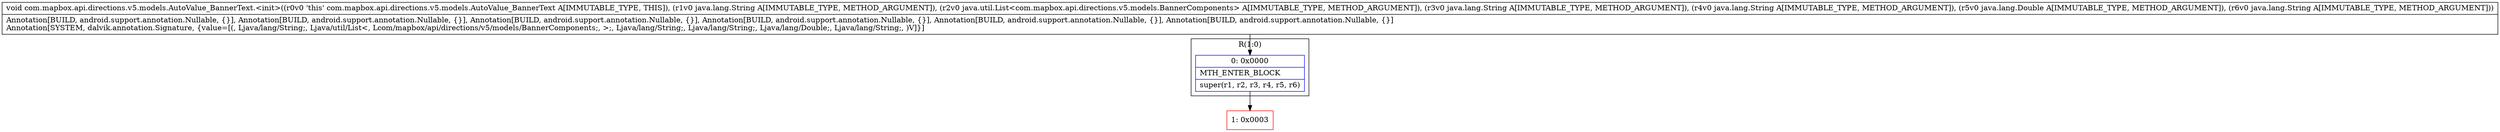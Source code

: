 digraph "CFG forcom.mapbox.api.directions.v5.models.AutoValue_BannerText.\<init\>(Ljava\/lang\/String;Ljava\/util\/List;Ljava\/lang\/String;Ljava\/lang\/String;Ljava\/lang\/Double;Ljava\/lang\/String;)V" {
subgraph cluster_Region_452593813 {
label = "R(1:0)";
node [shape=record,color=blue];
Node_0 [shape=record,label="{0\:\ 0x0000|MTH_ENTER_BLOCK\l|super(r1, r2, r3, r4, r5, r6)\l}"];
}
Node_1 [shape=record,color=red,label="{1\:\ 0x0003}"];
MethodNode[shape=record,label="{void com.mapbox.api.directions.v5.models.AutoValue_BannerText.\<init\>((r0v0 'this' com.mapbox.api.directions.v5.models.AutoValue_BannerText A[IMMUTABLE_TYPE, THIS]), (r1v0 java.lang.String A[IMMUTABLE_TYPE, METHOD_ARGUMENT]), (r2v0 java.util.List\<com.mapbox.api.directions.v5.models.BannerComponents\> A[IMMUTABLE_TYPE, METHOD_ARGUMENT]), (r3v0 java.lang.String A[IMMUTABLE_TYPE, METHOD_ARGUMENT]), (r4v0 java.lang.String A[IMMUTABLE_TYPE, METHOD_ARGUMENT]), (r5v0 java.lang.Double A[IMMUTABLE_TYPE, METHOD_ARGUMENT]), (r6v0 java.lang.String A[IMMUTABLE_TYPE, METHOD_ARGUMENT]))  | Annotation[BUILD, android.support.annotation.Nullable, \{\}], Annotation[BUILD, android.support.annotation.Nullable, \{\}], Annotation[BUILD, android.support.annotation.Nullable, \{\}], Annotation[BUILD, android.support.annotation.Nullable, \{\}], Annotation[BUILD, android.support.annotation.Nullable, \{\}], Annotation[BUILD, android.support.annotation.Nullable, \{\}]\lAnnotation[SYSTEM, dalvik.annotation.Signature, \{value=[(, Ljava\/lang\/String;, Ljava\/util\/List\<, Lcom\/mapbox\/api\/directions\/v5\/models\/BannerComponents;, \>;, Ljava\/lang\/String;, Ljava\/lang\/String;, Ljava\/lang\/Double;, Ljava\/lang\/String;, )V]\}]\l}"];
MethodNode -> Node_0;
Node_0 -> Node_1;
}


